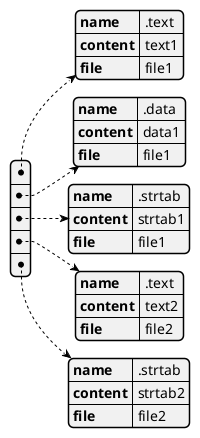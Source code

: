 @startjson

[
    {
        "name" : ".text",
        "content" : "text1",
        "file" : "file1"
    },
    {
        "name" : ".data",
        "content" : "data1",
        "file" : "file1"
    },
    {
        "name" : ".strtab",
        "content" : "strtab1",
        "file" : "file1"
    },
    {
        "name" : ".text",
        "content" : "text2",
        "file" : "file2"
    },
    {
        "name" : ".strtab",
        "content" : "strtab2",
        "file" : "file2"
    }
]

@endjson
